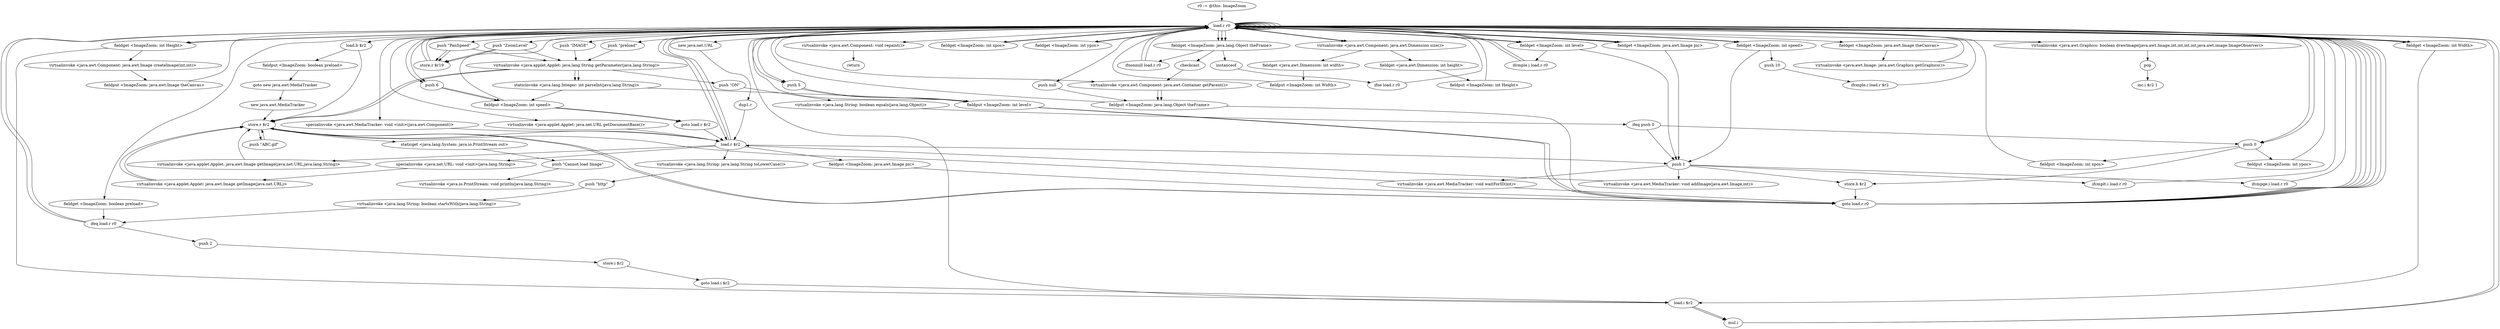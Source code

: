 digraph "" {
    "r0 := @this: ImageZoom"
    "load.r r0"
    "r0 := @this: ImageZoom"->"load.r r0";
    "push \"IMAGE\""
    "load.r r0"->"push \"IMAGE\"";
    "virtualinvoke <java.applet.Applet: java.lang.String getParameter(java.lang.String)>"
    "push \"IMAGE\""->"virtualinvoke <java.applet.Applet: java.lang.String getParameter(java.lang.String)>";
    "store.r $r2"
    "virtualinvoke <java.applet.Applet: java.lang.String getParameter(java.lang.String)>"->"store.r $r2";
    "goto load.r r0"
    "store.r $r2"->"goto load.r r0";
    "goto load.r r0"->"load.r r0";
    "load.r r0"->"load.r r0";
    "push \"ZoomLevel\""
    "load.r r0"->"push \"ZoomLevel\"";
    "store.r $r19"
    "push \"ZoomLevel\""->"store.r $r19";
    "store.r $r19"->"load.r r0";
    "push 5"
    "load.r r0"->"push 5";
    "fieldput <ImageZoom: int level>"
    "push 5"->"fieldput <ImageZoom: int level>";
    "fieldput <ImageZoom: int level>"->"goto load.r r0";
    "goto load.r r0"->"load.r r0";
    "load.r r0"->"load.r r0";
    "push \"PanSpeed\""
    "load.r r0"->"push \"PanSpeed\"";
    "push \"PanSpeed\""->"store.r $r19";
    "store.r $r19"->"load.r r0";
    "push 6"
    "load.r r0"->"push 6";
    "fieldput <ImageZoom: int speed>"
    "push 6"->"fieldput <ImageZoom: int speed>";
    "goto load.r $r2"
    "fieldput <ImageZoom: int speed>"->"goto load.r $r2";
    "load.r $r2"
    "goto load.r $r2"->"load.r $r2";
    "virtualinvoke <java.lang.String: java.lang.String toLowerCase()>"
    "load.r $r2"->"virtualinvoke <java.lang.String: java.lang.String toLowerCase()>";
    "push \"http\""
    "virtualinvoke <java.lang.String: java.lang.String toLowerCase()>"->"push \"http\"";
    "virtualinvoke <java.lang.String: boolean startsWith(java.lang.String)>"
    "push \"http\""->"virtualinvoke <java.lang.String: boolean startsWith(java.lang.String)>";
    "ifeq load.r r0"
    "virtualinvoke <java.lang.String: boolean startsWith(java.lang.String)>"->"ifeq load.r r0";
    "ifeq load.r r0"->"load.r r0";
    "new java.net.URL"
    "load.r r0"->"new java.net.URL";
    "dup1.r"
    "new java.net.URL"->"dup1.r";
    "dup1.r"->"load.r $r2";
    "specialinvoke <java.net.URL: void <init>(java.lang.String)>"
    "load.r $r2"->"specialinvoke <java.net.URL: void <init>(java.lang.String)>";
    "virtualinvoke <java.applet.Applet: java.awt.Image getImage(java.net.URL)>"
    "specialinvoke <java.net.URL: void <init>(java.lang.String)>"->"virtualinvoke <java.applet.Applet: java.awt.Image getImage(java.net.URL)>";
    "virtualinvoke <java.applet.Applet: java.awt.Image getImage(java.net.URL)>"->"store.r $r2";
    "store.r $r2"->"goto load.r r0";
    "goto load.r r0"->"load.r r0";
    "load.r r0"->"load.r $r2";
    "fieldput <ImageZoom: java.awt.Image pic>"
    "load.r $r2"->"fieldput <ImageZoom: java.awt.Image pic>";
    "fieldput <ImageZoom: java.awt.Image pic>"->"goto load.r r0";
    "goto load.r r0"->"load.r r0";
    "push \"preload\""
    "load.r r0"->"push \"preload\"";
    "push \"preload\""->"virtualinvoke <java.applet.Applet: java.lang.String getParameter(java.lang.String)>";
    "push \"ON\""
    "virtualinvoke <java.applet.Applet: java.lang.String getParameter(java.lang.String)>"->"push \"ON\"";
    "virtualinvoke <java.lang.String: boolean equals(java.lang.Object)>"
    "push \"ON\""->"virtualinvoke <java.lang.String: boolean equals(java.lang.Object)>";
    "ifeq push 0"
    "virtualinvoke <java.lang.String: boolean equals(java.lang.Object)>"->"ifeq push 0";
    "push 1"
    "ifeq push 0"->"push 1";
    "store.b $r2"
    "push 1"->"store.b $r2";
    "store.b $r2"->"goto load.r r0";
    "goto load.r r0"->"load.r r0";
    "load.b $r2"
    "load.r r0"->"load.b $r2";
    "fieldput <ImageZoom: boolean preload>"
    "load.b $r2"->"fieldput <ImageZoom: boolean preload>";
    "goto new java.awt.MediaTracker"
    "fieldput <ImageZoom: boolean preload>"->"goto new java.awt.MediaTracker";
    "new java.awt.MediaTracker"
    "goto new java.awt.MediaTracker"->"new java.awt.MediaTracker";
    "new java.awt.MediaTracker"->"store.r $r2";
    "store.r $r2"->"load.r $r2";
    "load.r $r2"->"load.r r0";
    "specialinvoke <java.awt.MediaTracker: void <init>(java.awt.Component)>"
    "load.r r0"->"specialinvoke <java.awt.MediaTracker: void <init>(java.awt.Component)>";
    "specialinvoke <java.awt.MediaTracker: void <init>(java.awt.Component)>"->"load.r $r2";
    "load.r $r2"->"load.r r0";
    "fieldget <ImageZoom: java.awt.Image pic>"
    "load.r r0"->"fieldget <ImageZoom: java.awt.Image pic>";
    "fieldget <ImageZoom: java.awt.Image pic>"->"push 1";
    "virtualinvoke <java.awt.MediaTracker: void addImage(java.awt.Image,int)>"
    "push 1"->"virtualinvoke <java.awt.MediaTracker: void addImage(java.awt.Image,int)>";
    "virtualinvoke <java.awt.MediaTracker: void addImage(java.awt.Image,int)>"->"load.r $r2";
    "load.r $r2"->"push 1";
    "virtualinvoke <java.awt.MediaTracker: void waitForID(int)>"
    "push 1"->"virtualinvoke <java.awt.MediaTracker: void waitForID(int)>";
    "virtualinvoke <java.awt.MediaTracker: void waitForID(int)>"->"goto load.r r0";
    "goto load.r r0"->"load.r r0";
    "load.r r0"->"load.r r0";
    "virtualinvoke <java.awt.Component: java.awt.Dimension size()>"
    "load.r r0"->"virtualinvoke <java.awt.Component: java.awt.Dimension size()>";
    "fieldget <java.awt.Dimension: int width>"
    "virtualinvoke <java.awt.Component: java.awt.Dimension size()>"->"fieldget <java.awt.Dimension: int width>";
    "fieldput <ImageZoom: int Width>"
    "fieldget <java.awt.Dimension: int width>"->"fieldput <ImageZoom: int Width>";
    "fieldput <ImageZoom: int Width>"->"load.r r0";
    "load.r r0"->"load.r r0";
    "load.r r0"->"virtualinvoke <java.awt.Component: java.awt.Dimension size()>";
    "fieldget <java.awt.Dimension: int height>"
    "virtualinvoke <java.awt.Component: java.awt.Dimension size()>"->"fieldget <java.awt.Dimension: int height>";
    "fieldput <ImageZoom: int Height>"
    "fieldget <java.awt.Dimension: int height>"->"fieldput <ImageZoom: int Height>";
    "fieldput <ImageZoom: int Height>"->"load.r r0";
    "load.r r0"->"load.r r0";
    "load.r r0"->"load.r r0";
    "fieldget <ImageZoom: int Width>"
    "load.r r0"->"fieldget <ImageZoom: int Width>";
    "fieldget <ImageZoom: int Width>"->"load.r r0";
    "fieldget <ImageZoom: int Height>"
    "load.r r0"->"fieldget <ImageZoom: int Height>";
    "virtualinvoke <java.awt.Component: java.awt.Image createImage(int,int)>"
    "fieldget <ImageZoom: int Height>"->"virtualinvoke <java.awt.Component: java.awt.Image createImage(int,int)>";
    "fieldput <ImageZoom: java.awt.Image theCanvas>"
    "virtualinvoke <java.awt.Component: java.awt.Image createImage(int,int)>"->"fieldput <ImageZoom: java.awt.Image theCanvas>";
    "fieldput <ImageZoom: java.awt.Image theCanvas>"->"load.r r0";
    "fieldget <ImageZoom: boolean preload>"
    "load.r r0"->"fieldget <ImageZoom: boolean preload>";
    "fieldget <ImageZoom: boolean preload>"->"ifeq load.r r0";
    "push 2"
    "ifeq load.r r0"->"push 2";
    "store.i $r2"
    "push 2"->"store.i $r2";
    "goto load.i $r2"
    "store.i $r2"->"goto load.i $r2";
    "load.i $r2"
    "goto load.i $r2"->"load.i $r2";
    "load.i $r2"->"load.r r0";
    "fieldget <ImageZoom: int level>"
    "load.r r0"->"fieldget <ImageZoom: int level>";
    "ifcmple.i load.r r0"
    "fieldget <ImageZoom: int level>"->"ifcmple.i load.r r0";
    "ifcmple.i load.r r0"->"load.r r0";
    "push 0"
    "load.r r0"->"push 0";
    "fieldput <ImageZoom: int xpos>"
    "push 0"->"fieldput <ImageZoom: int xpos>";
    "fieldput <ImageZoom: int xpos>"->"load.r r0";
    "load.r r0"->"push 0";
    "fieldput <ImageZoom: int ypos>"
    "push 0"->"fieldput <ImageZoom: int ypos>";
    "fieldput <ImageZoom: int ypos>"->"load.r r0";
    "push null"
    "load.r r0"->"push null";
    "fieldput <ImageZoom: java.lang.Object theFrame>"
    "push null"->"fieldput <ImageZoom: java.lang.Object theFrame>";
    "fieldput <ImageZoom: java.lang.Object theFrame>"->"load.r r0";
    "load.r r0"->"load.r r0";
    "virtualinvoke <java.awt.Component: java.awt.Container getParent()>"
    "load.r r0"->"virtualinvoke <java.awt.Component: java.awt.Container getParent()>";
    "virtualinvoke <java.awt.Component: java.awt.Container getParent()>"->"fieldput <ImageZoom: java.lang.Object theFrame>";
    "fieldput <ImageZoom: java.lang.Object theFrame>"->"goto load.r r0";
    "goto load.r r0"->"load.r r0";
    "fieldget <ImageZoom: java.lang.Object theFrame>"
    "load.r r0"->"fieldget <ImageZoom: java.lang.Object theFrame>";
    "instanceof"
    "fieldget <ImageZoom: java.lang.Object theFrame>"->"instanceof";
    "ifne load.r r0"
    "instanceof"->"ifne load.r r0";
    "ifne load.r r0"->"load.r r0";
    "load.r r0"->"fieldget <ImageZoom: java.lang.Object theFrame>";
    "ifnonnull load.r r0"
    "fieldget <ImageZoom: java.lang.Object theFrame>"->"ifnonnull load.r r0";
    "ifnonnull load.r r0"->"load.r r0";
    "virtualinvoke <java.awt.Component: void repaint()>"
    "load.r r0"->"virtualinvoke <java.awt.Component: void repaint()>";
    "return"
    "virtualinvoke <java.awt.Component: void repaint()>"->"return";
    "ifnonnull load.r r0"->"load.r r0";
    "load.r r0"->"load.r r0";
    "load.r r0"->"fieldget <ImageZoom: java.lang.Object theFrame>";
    "checkcast"
    "fieldget <ImageZoom: java.lang.Object theFrame>"->"checkcast";
    "checkcast"->"virtualinvoke <java.awt.Component: java.awt.Container getParent()>";
    "virtualinvoke <java.awt.Component: java.awt.Container getParent()>"->"fieldput <ImageZoom: java.lang.Object theFrame>";
    "ifcmple.i load.r r0"->"load.r r0";
    "fieldget <ImageZoom: java.awt.Image theCanvas>"
    "load.r r0"->"fieldget <ImageZoom: java.awt.Image theCanvas>";
    "virtualinvoke <java.awt.Image: java.awt.Graphics getGraphics()>"
    "fieldget <ImageZoom: java.awt.Image theCanvas>"->"virtualinvoke <java.awt.Image: java.awt.Graphics getGraphics()>";
    "virtualinvoke <java.awt.Image: java.awt.Graphics getGraphics()>"->"load.r r0";
    "load.r r0"->"fieldget <ImageZoom: java.awt.Image pic>";
    "fieldget <ImageZoom: java.awt.Image pic>"->"load.r r0";
    "fieldget <ImageZoom: int xpos>"
    "load.r r0"->"fieldget <ImageZoom: int xpos>";
    "fieldget <ImageZoom: int xpos>"->"load.r r0";
    "fieldget <ImageZoom: int ypos>"
    "load.r r0"->"fieldget <ImageZoom: int ypos>";
    "fieldget <ImageZoom: int ypos>"->"load.r r0";
    "load.r r0"->"fieldget <ImageZoom: int Width>";
    "fieldget <ImageZoom: int Width>"->"load.i $r2";
    "mul.i"
    "load.i $r2"->"mul.i";
    "mul.i"->"load.r r0";
    "load.r r0"->"fieldget <ImageZoom: int Height>";
    "fieldget <ImageZoom: int Height>"->"load.i $r2";
    "load.i $r2"->"mul.i";
    "mul.i"->"load.r r0";
    "virtualinvoke <java.awt.Graphics: boolean drawImage(java.awt.Image,int,int,int,int,java.awt.image.ImageObserver)>"
    "load.r r0"->"virtualinvoke <java.awt.Graphics: boolean drawImage(java.awt.Image,int,int,int,int,java.awt.image.ImageObserver)>";
    "pop"
    "virtualinvoke <java.awt.Graphics: boolean drawImage(java.awt.Image,int,int,int,int,java.awt.image.ImageObserver)>"->"pop";
    "inc.i $r2 1"
    "pop"->"inc.i $r2 1";
    "virtualinvoke <java.awt.MediaTracker: void waitForID(int)>"->"store.r $r2";
    "staticget <java.lang.System: java.io.PrintStream out>"
    "store.r $r2"->"staticget <java.lang.System: java.io.PrintStream out>";
    "push \"Cannot load Image\""
    "staticget <java.lang.System: java.io.PrintStream out>"->"push \"Cannot load Image\"";
    "virtualinvoke <java.io.PrintStream: void println(java.lang.String)>"
    "push \"Cannot load Image\""->"virtualinvoke <java.io.PrintStream: void println(java.lang.String)>";
    "load.b $r2"->"store.r $r2";
    "ifeq push 0"->"push 0";
    "push 0"->"store.b $r2";
    "virtualinvoke <java.applet.Applet: java.awt.Image getImage(java.net.URL)>"->"store.r $r2";
    "ifeq load.r r0"->"load.r r0";
    "load.r r0"->"load.r r0";
    "virtualinvoke <java.applet.Applet: java.net.URL getDocumentBase()>"
    "load.r r0"->"virtualinvoke <java.applet.Applet: java.net.URL getDocumentBase()>";
    "virtualinvoke <java.applet.Applet: java.net.URL getDocumentBase()>"->"load.r $r2";
    "virtualinvoke <java.applet.Applet: java.awt.Image getImage(java.net.URL,java.lang.String)>"
    "load.r $r2"->"virtualinvoke <java.applet.Applet: java.awt.Image getImage(java.net.URL,java.lang.String)>";
    "virtualinvoke <java.applet.Applet: java.awt.Image getImage(java.net.URL,java.lang.String)>"->"store.r $r2";
    "push \"PanSpeed\""->"store.r $r19";
    "push \"PanSpeed\""->"virtualinvoke <java.applet.Applet: java.lang.String getParameter(java.lang.String)>";
    "staticinvoke <java.lang.Integer: int parseInt(java.lang.String)>"
    "virtualinvoke <java.applet.Applet: java.lang.String getParameter(java.lang.String)>"->"staticinvoke <java.lang.Integer: int parseInt(java.lang.String)>";
    "staticinvoke <java.lang.Integer: int parseInt(java.lang.String)>"->"fieldput <ImageZoom: int speed>";
    "fieldput <ImageZoom: int speed>"->"load.r r0";
    "fieldget <ImageZoom: int speed>"
    "load.r r0"->"fieldget <ImageZoom: int speed>";
    "fieldget <ImageZoom: int speed>"->"push 1";
    "ifcmplt.i load.r r0"
    "push 1"->"ifcmplt.i load.r r0";
    "ifcmplt.i load.r r0"->"load.r r0";
    "load.r r0"->"fieldget <ImageZoom: int speed>";
    "push 10"
    "fieldget <ImageZoom: int speed>"->"push 10";
    "ifcmple.i load.r $r2"
    "push 10"->"ifcmple.i load.r $r2";
    "ifcmple.i load.r $r2"->"load.r r0";
    "load.r r0"->"push 6";
    "push 6"->"fieldput <ImageZoom: int speed>";
    "fieldput <ImageZoom: int speed>"->"goto load.r $r2";
    "push \"ZoomLevel\""->"store.r $r19";
    "push \"ZoomLevel\""->"virtualinvoke <java.applet.Applet: java.lang.String getParameter(java.lang.String)>";
    "virtualinvoke <java.applet.Applet: java.lang.String getParameter(java.lang.String)>"->"staticinvoke <java.lang.Integer: int parseInt(java.lang.String)>";
    "staticinvoke <java.lang.Integer: int parseInt(java.lang.String)>"->"fieldput <ImageZoom: int level>";
    "fieldput <ImageZoom: int level>"->"load.r r0";
    "load.r r0"->"fieldget <ImageZoom: int level>";
    "fieldget <ImageZoom: int level>"->"push 1";
    "ifcmpge.i load.r r0"
    "push 1"->"ifcmpge.i load.r r0";
    "ifcmpge.i load.r r0"->"load.r r0";
    "load.r r0"->"push 5";
    "push 5"->"fieldput <ImageZoom: int level>";
    "fieldput <ImageZoom: int level>"->"goto load.r r0";
    "virtualinvoke <java.applet.Applet: java.lang.String getParameter(java.lang.String)>"->"store.r $r2";
    "push \"ABC.gif\""
    "store.r $r2"->"push \"ABC.gif\"";
    "push \"ABC.gif\""->"store.r $r2";
}
